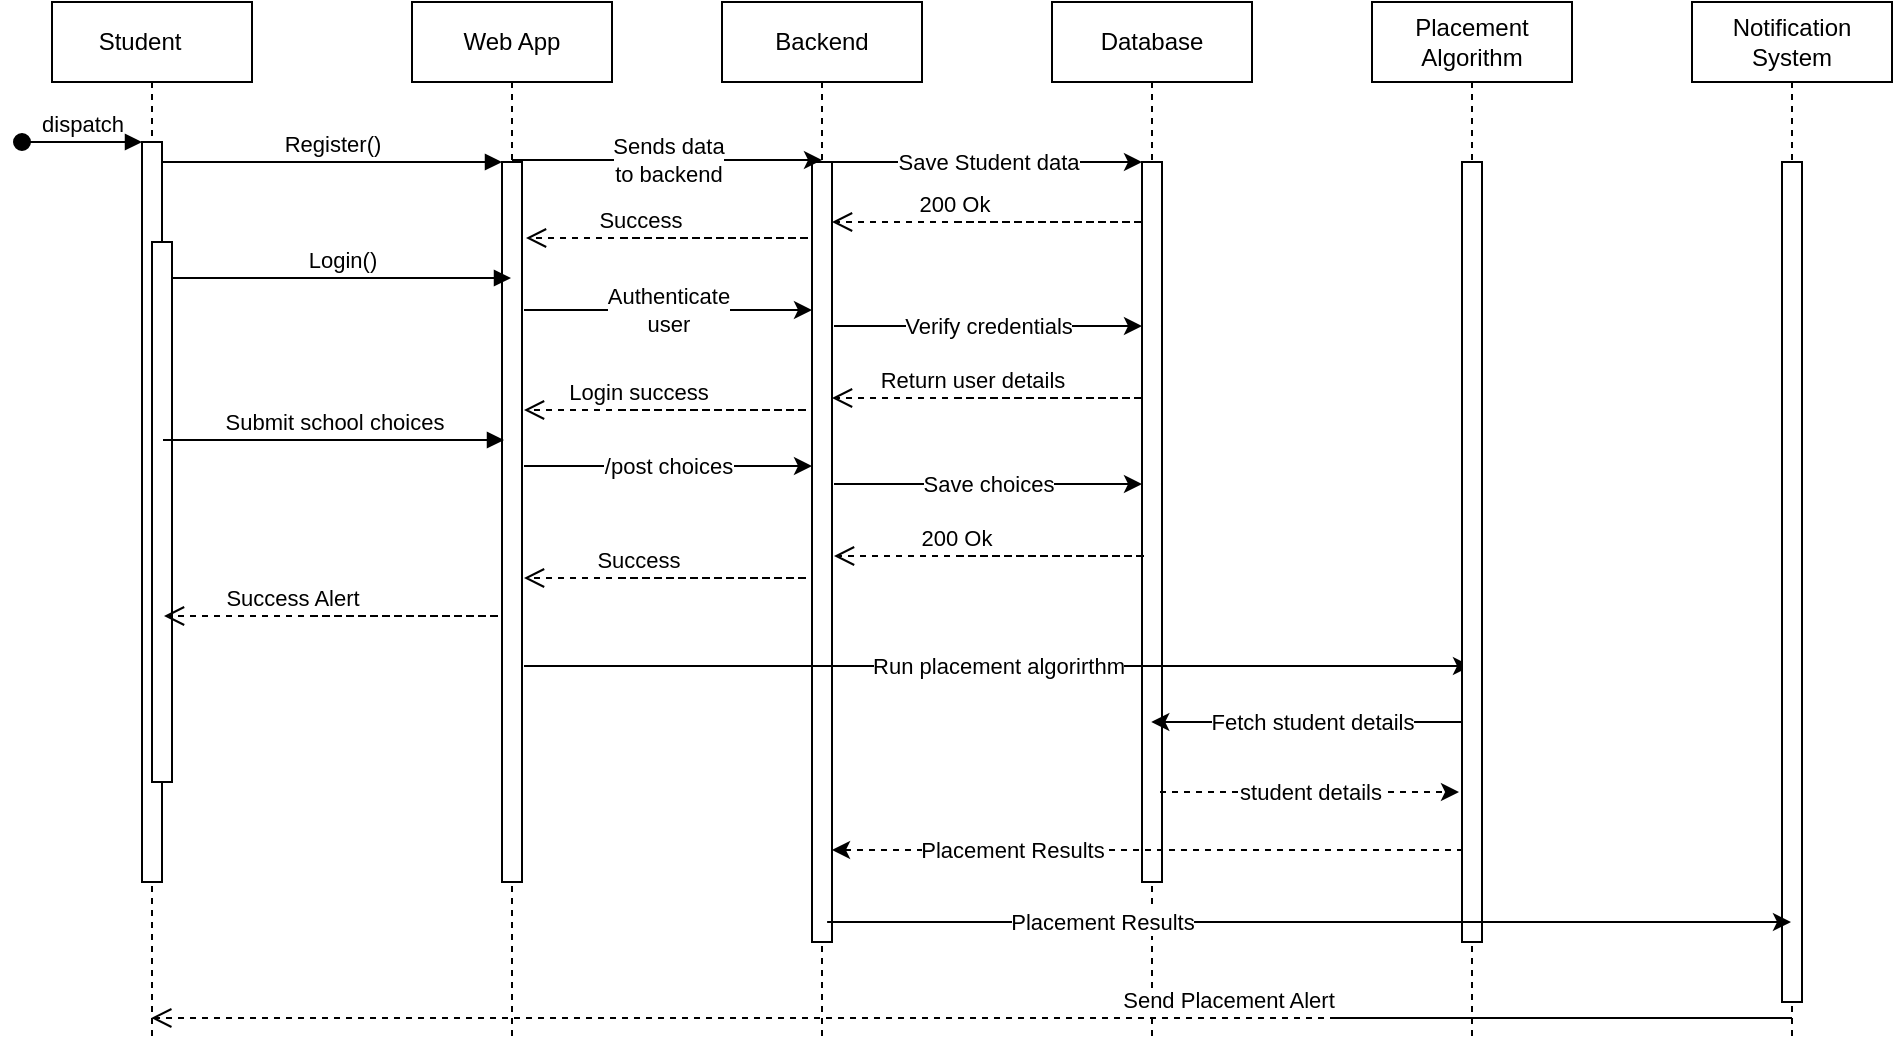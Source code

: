 <mxfile version="27.2.0">
  <diagram name="Page-1" id="2YBvvXClWsGukQMizWep">
    <mxGraphModel dx="1304" dy="635" grid="1" gridSize="10" guides="1" tooltips="1" connect="1" arrows="1" fold="1" page="1" pageScale="1" pageWidth="850" pageHeight="1100" math="0" shadow="0">
      <root>
        <mxCell id="0" />
        <mxCell id="1" parent="0" />
        <mxCell id="aM9ryv3xv72pqoxQDRHE-1" value="Student&lt;span style=&quot;white-space: pre;&quot;&gt;&#x9;&lt;/span&gt;" style="shape=umlLifeline;perimeter=lifelinePerimeter;whiteSpace=wrap;html=1;container=0;dropTarget=0;collapsible=0;recursiveResize=0;outlineConnect=0;portConstraint=eastwest;newEdgeStyle={&quot;edgeStyle&quot;:&quot;elbowEdgeStyle&quot;,&quot;elbow&quot;:&quot;vertical&quot;,&quot;curved&quot;:0,&quot;rounded&quot;:0};" parent="1" vertex="1">
          <mxGeometry x="40" y="40" width="100" height="520" as="geometry" />
        </mxCell>
        <mxCell id="aM9ryv3xv72pqoxQDRHE-2" value="" style="html=1;points=[];perimeter=orthogonalPerimeter;outlineConnect=0;targetShapes=umlLifeline;portConstraint=eastwest;newEdgeStyle={&quot;edgeStyle&quot;:&quot;elbowEdgeStyle&quot;,&quot;elbow&quot;:&quot;vertical&quot;,&quot;curved&quot;:0,&quot;rounded&quot;:0};" parent="aM9ryv3xv72pqoxQDRHE-1" vertex="1">
          <mxGeometry x="45" y="70" width="10" height="370" as="geometry" />
        </mxCell>
        <mxCell id="aM9ryv3xv72pqoxQDRHE-3" value="dispatch" style="html=1;verticalAlign=bottom;startArrow=oval;endArrow=block;startSize=8;edgeStyle=elbowEdgeStyle;elbow=vertical;curved=0;rounded=0;" parent="aM9ryv3xv72pqoxQDRHE-1" target="aM9ryv3xv72pqoxQDRHE-2" edge="1">
          <mxGeometry relative="1" as="geometry">
            <mxPoint x="-15" y="70" as="sourcePoint" />
          </mxGeometry>
        </mxCell>
        <mxCell id="aM9ryv3xv72pqoxQDRHE-4" value="" style="html=1;points=[];perimeter=orthogonalPerimeter;outlineConnect=0;targetShapes=umlLifeline;portConstraint=eastwest;newEdgeStyle={&quot;edgeStyle&quot;:&quot;elbowEdgeStyle&quot;,&quot;elbow&quot;:&quot;vertical&quot;,&quot;curved&quot;:0,&quot;rounded&quot;:0};" parent="aM9ryv3xv72pqoxQDRHE-1" vertex="1">
          <mxGeometry x="50" y="120" width="10" height="270" as="geometry" />
        </mxCell>
        <mxCell id="aM9ryv3xv72pqoxQDRHE-5" value="Web App" style="shape=umlLifeline;perimeter=lifelinePerimeter;whiteSpace=wrap;html=1;container=0;dropTarget=0;collapsible=0;recursiveResize=0;outlineConnect=0;portConstraint=eastwest;newEdgeStyle={&quot;edgeStyle&quot;:&quot;elbowEdgeStyle&quot;,&quot;elbow&quot;:&quot;vertical&quot;,&quot;curved&quot;:0,&quot;rounded&quot;:0};" parent="1" vertex="1">
          <mxGeometry x="220" y="40" width="100" height="520" as="geometry" />
        </mxCell>
        <mxCell id="aM9ryv3xv72pqoxQDRHE-6" value="" style="html=1;points=[];perimeter=orthogonalPerimeter;outlineConnect=0;targetShapes=umlLifeline;portConstraint=eastwest;newEdgeStyle={&quot;edgeStyle&quot;:&quot;elbowEdgeStyle&quot;,&quot;elbow&quot;:&quot;vertical&quot;,&quot;curved&quot;:0,&quot;rounded&quot;:0};" parent="aM9ryv3xv72pqoxQDRHE-5" vertex="1">
          <mxGeometry x="45" y="80" width="10" height="360" as="geometry" />
        </mxCell>
        <mxCell id="aM9ryv3xv72pqoxQDRHE-7" value="Register()" style="html=1;verticalAlign=bottom;endArrow=block;edgeStyle=elbowEdgeStyle;elbow=horizontal;curved=0;rounded=0;" parent="1" source="aM9ryv3xv72pqoxQDRHE-2" target="aM9ryv3xv72pqoxQDRHE-6" edge="1">
          <mxGeometry relative="1" as="geometry">
            <mxPoint x="195" y="130" as="sourcePoint" />
            <Array as="points">
              <mxPoint x="180" y="120" />
            </Array>
          </mxGeometry>
        </mxCell>
        <mxCell id="J_Y39ClF_F--ejTm_QBB-9" value="Backend" style="shape=umlLifeline;perimeter=lifelinePerimeter;whiteSpace=wrap;html=1;container=0;dropTarget=0;collapsible=0;recursiveResize=0;outlineConnect=0;portConstraint=eastwest;newEdgeStyle={&quot;edgeStyle&quot;:&quot;elbowEdgeStyle&quot;,&quot;elbow&quot;:&quot;vertical&quot;,&quot;curved&quot;:0,&quot;rounded&quot;:0};" vertex="1" parent="1">
          <mxGeometry x="375" y="40" width="100" height="520" as="geometry" />
        </mxCell>
        <mxCell id="J_Y39ClF_F--ejTm_QBB-10" value="" style="html=1;points=[];perimeter=orthogonalPerimeter;outlineConnect=0;targetShapes=umlLifeline;portConstraint=eastwest;newEdgeStyle={&quot;edgeStyle&quot;:&quot;elbowEdgeStyle&quot;,&quot;elbow&quot;:&quot;vertical&quot;,&quot;curved&quot;:0,&quot;rounded&quot;:0};" vertex="1" parent="J_Y39ClF_F--ejTm_QBB-9">
          <mxGeometry x="45" y="80" width="10" height="390" as="geometry" />
        </mxCell>
        <mxCell id="J_Y39ClF_F--ejTm_QBB-11" value="Notification System" style="shape=umlLifeline;perimeter=lifelinePerimeter;whiteSpace=wrap;html=1;container=0;dropTarget=0;collapsible=0;recursiveResize=0;outlineConnect=0;portConstraint=eastwest;newEdgeStyle={&quot;edgeStyle&quot;:&quot;elbowEdgeStyle&quot;,&quot;elbow&quot;:&quot;vertical&quot;,&quot;curved&quot;:0,&quot;rounded&quot;:0};" vertex="1" parent="1">
          <mxGeometry x="860" y="40" width="100" height="520" as="geometry" />
        </mxCell>
        <mxCell id="J_Y39ClF_F--ejTm_QBB-12" value="" style="html=1;points=[];perimeter=orthogonalPerimeter;outlineConnect=0;targetShapes=umlLifeline;portConstraint=eastwest;newEdgeStyle={&quot;edgeStyle&quot;:&quot;elbowEdgeStyle&quot;,&quot;elbow&quot;:&quot;vertical&quot;,&quot;curved&quot;:0,&quot;rounded&quot;:0};" vertex="1" parent="J_Y39ClF_F--ejTm_QBB-11">
          <mxGeometry x="45" y="80" width="10" height="420" as="geometry" />
        </mxCell>
        <mxCell id="J_Y39ClF_F--ejTm_QBB-13" value="Database" style="shape=umlLifeline;perimeter=lifelinePerimeter;whiteSpace=wrap;html=1;container=0;dropTarget=0;collapsible=0;recursiveResize=0;outlineConnect=0;portConstraint=eastwest;newEdgeStyle={&quot;edgeStyle&quot;:&quot;elbowEdgeStyle&quot;,&quot;elbow&quot;:&quot;vertical&quot;,&quot;curved&quot;:0,&quot;rounded&quot;:0};" vertex="1" parent="1">
          <mxGeometry x="540" y="40" width="100" height="520" as="geometry" />
        </mxCell>
        <mxCell id="J_Y39ClF_F--ejTm_QBB-14" value="" style="html=1;points=[];perimeter=orthogonalPerimeter;outlineConnect=0;targetShapes=umlLifeline;portConstraint=eastwest;newEdgeStyle={&quot;edgeStyle&quot;:&quot;elbowEdgeStyle&quot;,&quot;elbow&quot;:&quot;vertical&quot;,&quot;curved&quot;:0,&quot;rounded&quot;:0};" vertex="1" parent="J_Y39ClF_F--ejTm_QBB-13">
          <mxGeometry x="45" y="80" width="10" height="360" as="geometry" />
        </mxCell>
        <mxCell id="J_Y39ClF_F--ejTm_QBB-16" value="Sends data&lt;div&gt;to backend&lt;/div&gt;" style="endArrow=classic;html=1;rounded=0;" edge="1" parent="1">
          <mxGeometry width="50" height="50" relative="1" as="geometry">
            <mxPoint x="270" y="119" as="sourcePoint" />
            <mxPoint x="425" y="119" as="targetPoint" />
          </mxGeometry>
        </mxCell>
        <mxCell id="J_Y39ClF_F--ejTm_QBB-17" value="Save Student data" style="endArrow=classic;html=1;rounded=0;" edge="1" parent="1">
          <mxGeometry width="50" height="50" relative="1" as="geometry">
            <mxPoint x="430" y="120" as="sourcePoint" />
            <mxPoint x="585" y="120" as="targetPoint" />
          </mxGeometry>
        </mxCell>
        <mxCell id="J_Y39ClF_F--ejTm_QBB-18" value="200 Ok" style="html=1;verticalAlign=bottom;endArrow=open;dashed=1;endSize=8;edgeStyle=elbowEdgeStyle;elbow=horizontal;curved=0;rounded=0;" edge="1" parent="1">
          <mxGeometry x="0.517" relative="1" as="geometry">
            <mxPoint x="430" y="150" as="targetPoint" />
            <Array as="points">
              <mxPoint x="586" y="150" />
            </Array>
            <mxPoint x="492" y="150" as="sourcePoint" />
            <mxPoint as="offset" />
          </mxGeometry>
        </mxCell>
        <mxCell id="J_Y39ClF_F--ejTm_QBB-20" value="Success" style="html=1;verticalAlign=bottom;endArrow=open;dashed=1;endSize=8;edgeStyle=elbowEdgeStyle;elbow=horizontal;curved=0;rounded=0;" edge="1" parent="1">
          <mxGeometry x="0.517" relative="1" as="geometry">
            <mxPoint x="277" y="158" as="targetPoint" />
            <Array as="points">
              <mxPoint x="419" y="158" />
            </Array>
            <mxPoint x="325" y="158" as="sourcePoint" />
            <mxPoint as="offset" />
          </mxGeometry>
        </mxCell>
        <mxCell id="aM9ryv3xv72pqoxQDRHE-9" value="Login()" style="html=1;verticalAlign=bottom;endArrow=block;edgeStyle=elbowEdgeStyle;elbow=horizontal;curved=0;rounded=0;" parent="1" edge="1">
          <mxGeometry relative="1" as="geometry">
            <mxPoint x="99.5" y="178" as="sourcePoint" />
            <Array as="points">
              <mxPoint x="200" y="178" />
            </Array>
            <mxPoint x="269.5" y="178" as="targetPoint" />
            <mxPoint as="offset" />
          </mxGeometry>
        </mxCell>
        <mxCell id="J_Y39ClF_F--ejTm_QBB-21" value="Authenticate&lt;div&gt;user&lt;/div&gt;" style="endArrow=classic;html=1;rounded=0;" edge="1" parent="1">
          <mxGeometry width="50" height="50" relative="1" as="geometry">
            <mxPoint x="276" y="194" as="sourcePoint" />
            <mxPoint x="420" y="194" as="targetPoint" />
          </mxGeometry>
        </mxCell>
        <mxCell id="J_Y39ClF_F--ejTm_QBB-22" value="Verify credentials" style="endArrow=classic;html=1;rounded=0;" edge="1" parent="1">
          <mxGeometry width="50" height="50" relative="1" as="geometry">
            <mxPoint x="431" y="202" as="sourcePoint" />
            <mxPoint x="585" y="202" as="targetPoint" />
          </mxGeometry>
        </mxCell>
        <mxCell id="J_Y39ClF_F--ejTm_QBB-23" value="Return user details" style="html=1;verticalAlign=bottom;endArrow=open;dashed=1;endSize=8;edgeStyle=elbowEdgeStyle;elbow=horizontal;curved=0;rounded=0;" edge="1" parent="1">
          <mxGeometry x="0.44" relative="1" as="geometry">
            <mxPoint x="430" y="238" as="targetPoint" />
            <Array as="points">
              <mxPoint x="586" y="238" />
            </Array>
            <mxPoint x="492" y="238" as="sourcePoint" />
            <mxPoint as="offset" />
          </mxGeometry>
        </mxCell>
        <mxCell id="J_Y39ClF_F--ejTm_QBB-24" value="Login success" style="html=1;verticalAlign=bottom;endArrow=open;dashed=1;endSize=8;edgeStyle=elbowEdgeStyle;elbow=horizontal;curved=0;rounded=0;" edge="1" parent="1">
          <mxGeometry x="0.517" relative="1" as="geometry">
            <mxPoint x="276" y="244" as="targetPoint" />
            <Array as="points">
              <mxPoint x="418" y="244" />
            </Array>
            <mxPoint x="324" y="244" as="sourcePoint" />
            <mxPoint as="offset" />
          </mxGeometry>
        </mxCell>
        <mxCell id="J_Y39ClF_F--ejTm_QBB-25" value="Submit school&amp;nbsp;&lt;span style=&quot;background-color: light-dark(#ffffff, var(--ge-dark-color, #121212)); color: light-dark(rgb(0, 0, 0), rgb(255, 255, 255));&quot;&gt;choices&lt;/span&gt;" style="html=1;verticalAlign=bottom;endArrow=block;edgeStyle=elbowEdgeStyle;elbow=horizontal;curved=0;rounded=0;" edge="1" parent="1">
          <mxGeometry relative="1" as="geometry">
            <mxPoint x="95.5" y="259" as="sourcePoint" />
            <Array as="points">
              <mxPoint x="196" y="259" />
            </Array>
            <mxPoint x="266" y="259" as="targetPoint" />
            <mxPoint as="offset" />
          </mxGeometry>
        </mxCell>
        <mxCell id="J_Y39ClF_F--ejTm_QBB-27" value="/post choices" style="endArrow=classic;html=1;rounded=0;" edge="1" parent="1">
          <mxGeometry width="50" height="50" relative="1" as="geometry">
            <mxPoint x="276" y="272" as="sourcePoint" />
            <mxPoint x="420" y="272" as="targetPoint" />
          </mxGeometry>
        </mxCell>
        <mxCell id="J_Y39ClF_F--ejTm_QBB-28" value="Save choices" style="endArrow=classic;html=1;rounded=0;" edge="1" parent="1">
          <mxGeometry width="50" height="50" relative="1" as="geometry">
            <mxPoint x="431" y="281" as="sourcePoint" />
            <mxPoint x="585" y="281" as="targetPoint" />
            <mxPoint as="offset" />
          </mxGeometry>
        </mxCell>
        <mxCell id="J_Y39ClF_F--ejTm_QBB-29" value="200 Ok" style="html=1;verticalAlign=bottom;endArrow=open;dashed=1;endSize=8;edgeStyle=elbowEdgeStyle;elbow=horizontal;curved=0;rounded=0;" edge="1" parent="1">
          <mxGeometry x="0.517" relative="1" as="geometry">
            <mxPoint x="431" y="317" as="targetPoint" />
            <Array as="points">
              <mxPoint x="587" y="317" />
            </Array>
            <mxPoint x="493" y="317" as="sourcePoint" />
            <mxPoint as="offset" />
          </mxGeometry>
        </mxCell>
        <mxCell id="J_Y39ClF_F--ejTm_QBB-30" value="Success" style="html=1;verticalAlign=bottom;endArrow=open;dashed=1;endSize=8;edgeStyle=elbowEdgeStyle;elbow=horizontal;curved=0;rounded=0;" edge="1" parent="1">
          <mxGeometry x="0.517" relative="1" as="geometry">
            <mxPoint x="276" y="328" as="targetPoint" />
            <Array as="points">
              <mxPoint x="418" y="328" />
            </Array>
            <mxPoint x="324" y="328" as="sourcePoint" />
            <mxPoint as="offset" />
          </mxGeometry>
        </mxCell>
        <mxCell id="J_Y39ClF_F--ejTm_QBB-31" value="Success Alert" style="html=1;verticalAlign=bottom;endArrow=open;dashed=1;endSize=8;edgeStyle=elbowEdgeStyle;elbow=horizontal;curved=0;rounded=0;" edge="1" parent="1">
          <mxGeometry x="0.513" relative="1" as="geometry">
            <mxPoint x="96" y="347" as="targetPoint" />
            <Array as="points">
              <mxPoint x="264" y="347" />
            </Array>
            <mxPoint x="170" y="347" as="sourcePoint" />
            <mxPoint as="offset" />
          </mxGeometry>
        </mxCell>
        <mxCell id="J_Y39ClF_F--ejTm_QBB-32" value="Run placement&amp;nbsp;&lt;span style=&quot;background-color: light-dark(#ffffff, var(--ge-dark-color, #121212)); color: light-dark(rgb(0, 0, 0), rgb(255, 255, 255));&quot;&gt;algorirthm&lt;/span&gt;" style="endArrow=classic;html=1;rounded=0;" edge="1" parent="1" target="J_Y39ClF_F--ejTm_QBB-36">
          <mxGeometry width="50" height="50" relative="1" as="geometry">
            <mxPoint x="276" y="372" as="sourcePoint" />
            <mxPoint x="420" y="372" as="targetPoint" />
          </mxGeometry>
        </mxCell>
        <mxCell id="J_Y39ClF_F--ejTm_QBB-33" value="Fetch student details" style="endArrow=classic;html=1;rounded=0;" edge="1" parent="1">
          <mxGeometry width="50" height="50" relative="1" as="geometry">
            <mxPoint x="749.5" y="400.0" as="sourcePoint" />
            <mxPoint x="589.63" y="400.0" as="targetPoint" />
            <mxPoint as="offset" />
          </mxGeometry>
        </mxCell>
        <mxCell id="J_Y39ClF_F--ejTm_QBB-35" value="Send Placement Alert" style="html=1;verticalAlign=bottom;endArrow=open;dashed=1;endSize=8;edgeStyle=elbowEdgeStyle;elbow=horizontal;curved=0;rounded=0;" edge="1" parent="1">
          <mxGeometry x="-0.026" relative="1" as="geometry">
            <mxPoint x="89.63" y="548" as="targetPoint" />
            <Array as="points">
              <mxPoint x="910" y="540" />
            </Array>
            <mxPoint x="682" y="548" as="sourcePoint" />
            <mxPoint as="offset" />
          </mxGeometry>
        </mxCell>
        <mxCell id="J_Y39ClF_F--ejTm_QBB-36" value="Placement Algorithm" style="shape=umlLifeline;perimeter=lifelinePerimeter;whiteSpace=wrap;html=1;container=0;dropTarget=0;collapsible=0;recursiveResize=0;outlineConnect=0;portConstraint=eastwest;newEdgeStyle={&quot;edgeStyle&quot;:&quot;elbowEdgeStyle&quot;,&quot;elbow&quot;:&quot;vertical&quot;,&quot;curved&quot;:0,&quot;rounded&quot;:0};" vertex="1" parent="1">
          <mxGeometry x="700" y="40" width="100" height="520" as="geometry" />
        </mxCell>
        <mxCell id="J_Y39ClF_F--ejTm_QBB-37" value="" style="html=1;points=[];perimeter=orthogonalPerimeter;outlineConnect=0;targetShapes=umlLifeline;portConstraint=eastwest;newEdgeStyle={&quot;edgeStyle&quot;:&quot;elbowEdgeStyle&quot;,&quot;elbow&quot;:&quot;vertical&quot;,&quot;curved&quot;:0,&quot;rounded&quot;:0};" vertex="1" parent="J_Y39ClF_F--ejTm_QBB-36">
          <mxGeometry x="45" y="80" width="10" height="390" as="geometry" />
        </mxCell>
        <mxCell id="J_Y39ClF_F--ejTm_QBB-40" value="student details" style="endArrow=classic;html=1;rounded=0;dashed=1;" edge="1" parent="1">
          <mxGeometry width="50" height="50" relative="1" as="geometry">
            <mxPoint x="594" y="435" as="sourcePoint" />
            <mxPoint x="743.5" y="435.0" as="targetPoint" />
          </mxGeometry>
        </mxCell>
        <mxCell id="J_Y39ClF_F--ejTm_QBB-41" value="Placement Results" style="endArrow=classic;html=1;rounded=0;dashed=1;" edge="1" parent="1">
          <mxGeometry x="0.429" width="50" height="50" relative="1" as="geometry">
            <mxPoint x="745.5" y="464" as="sourcePoint" />
            <mxPoint x="430" y="464" as="targetPoint" />
            <mxPoint as="offset" />
          </mxGeometry>
        </mxCell>
        <mxCell id="J_Y39ClF_F--ejTm_QBB-42" value="Placement Results" style="endArrow=classic;html=1;rounded=0;" edge="1" parent="1" target="J_Y39ClF_F--ejTm_QBB-11">
          <mxGeometry x="-0.431" width="50" height="50" relative="1" as="geometry">
            <mxPoint x="427.56" y="500.0" as="sourcePoint" />
            <mxPoint x="752.43" y="500.0" as="targetPoint" />
            <mxPoint as="offset" />
          </mxGeometry>
        </mxCell>
      </root>
    </mxGraphModel>
  </diagram>
</mxfile>
